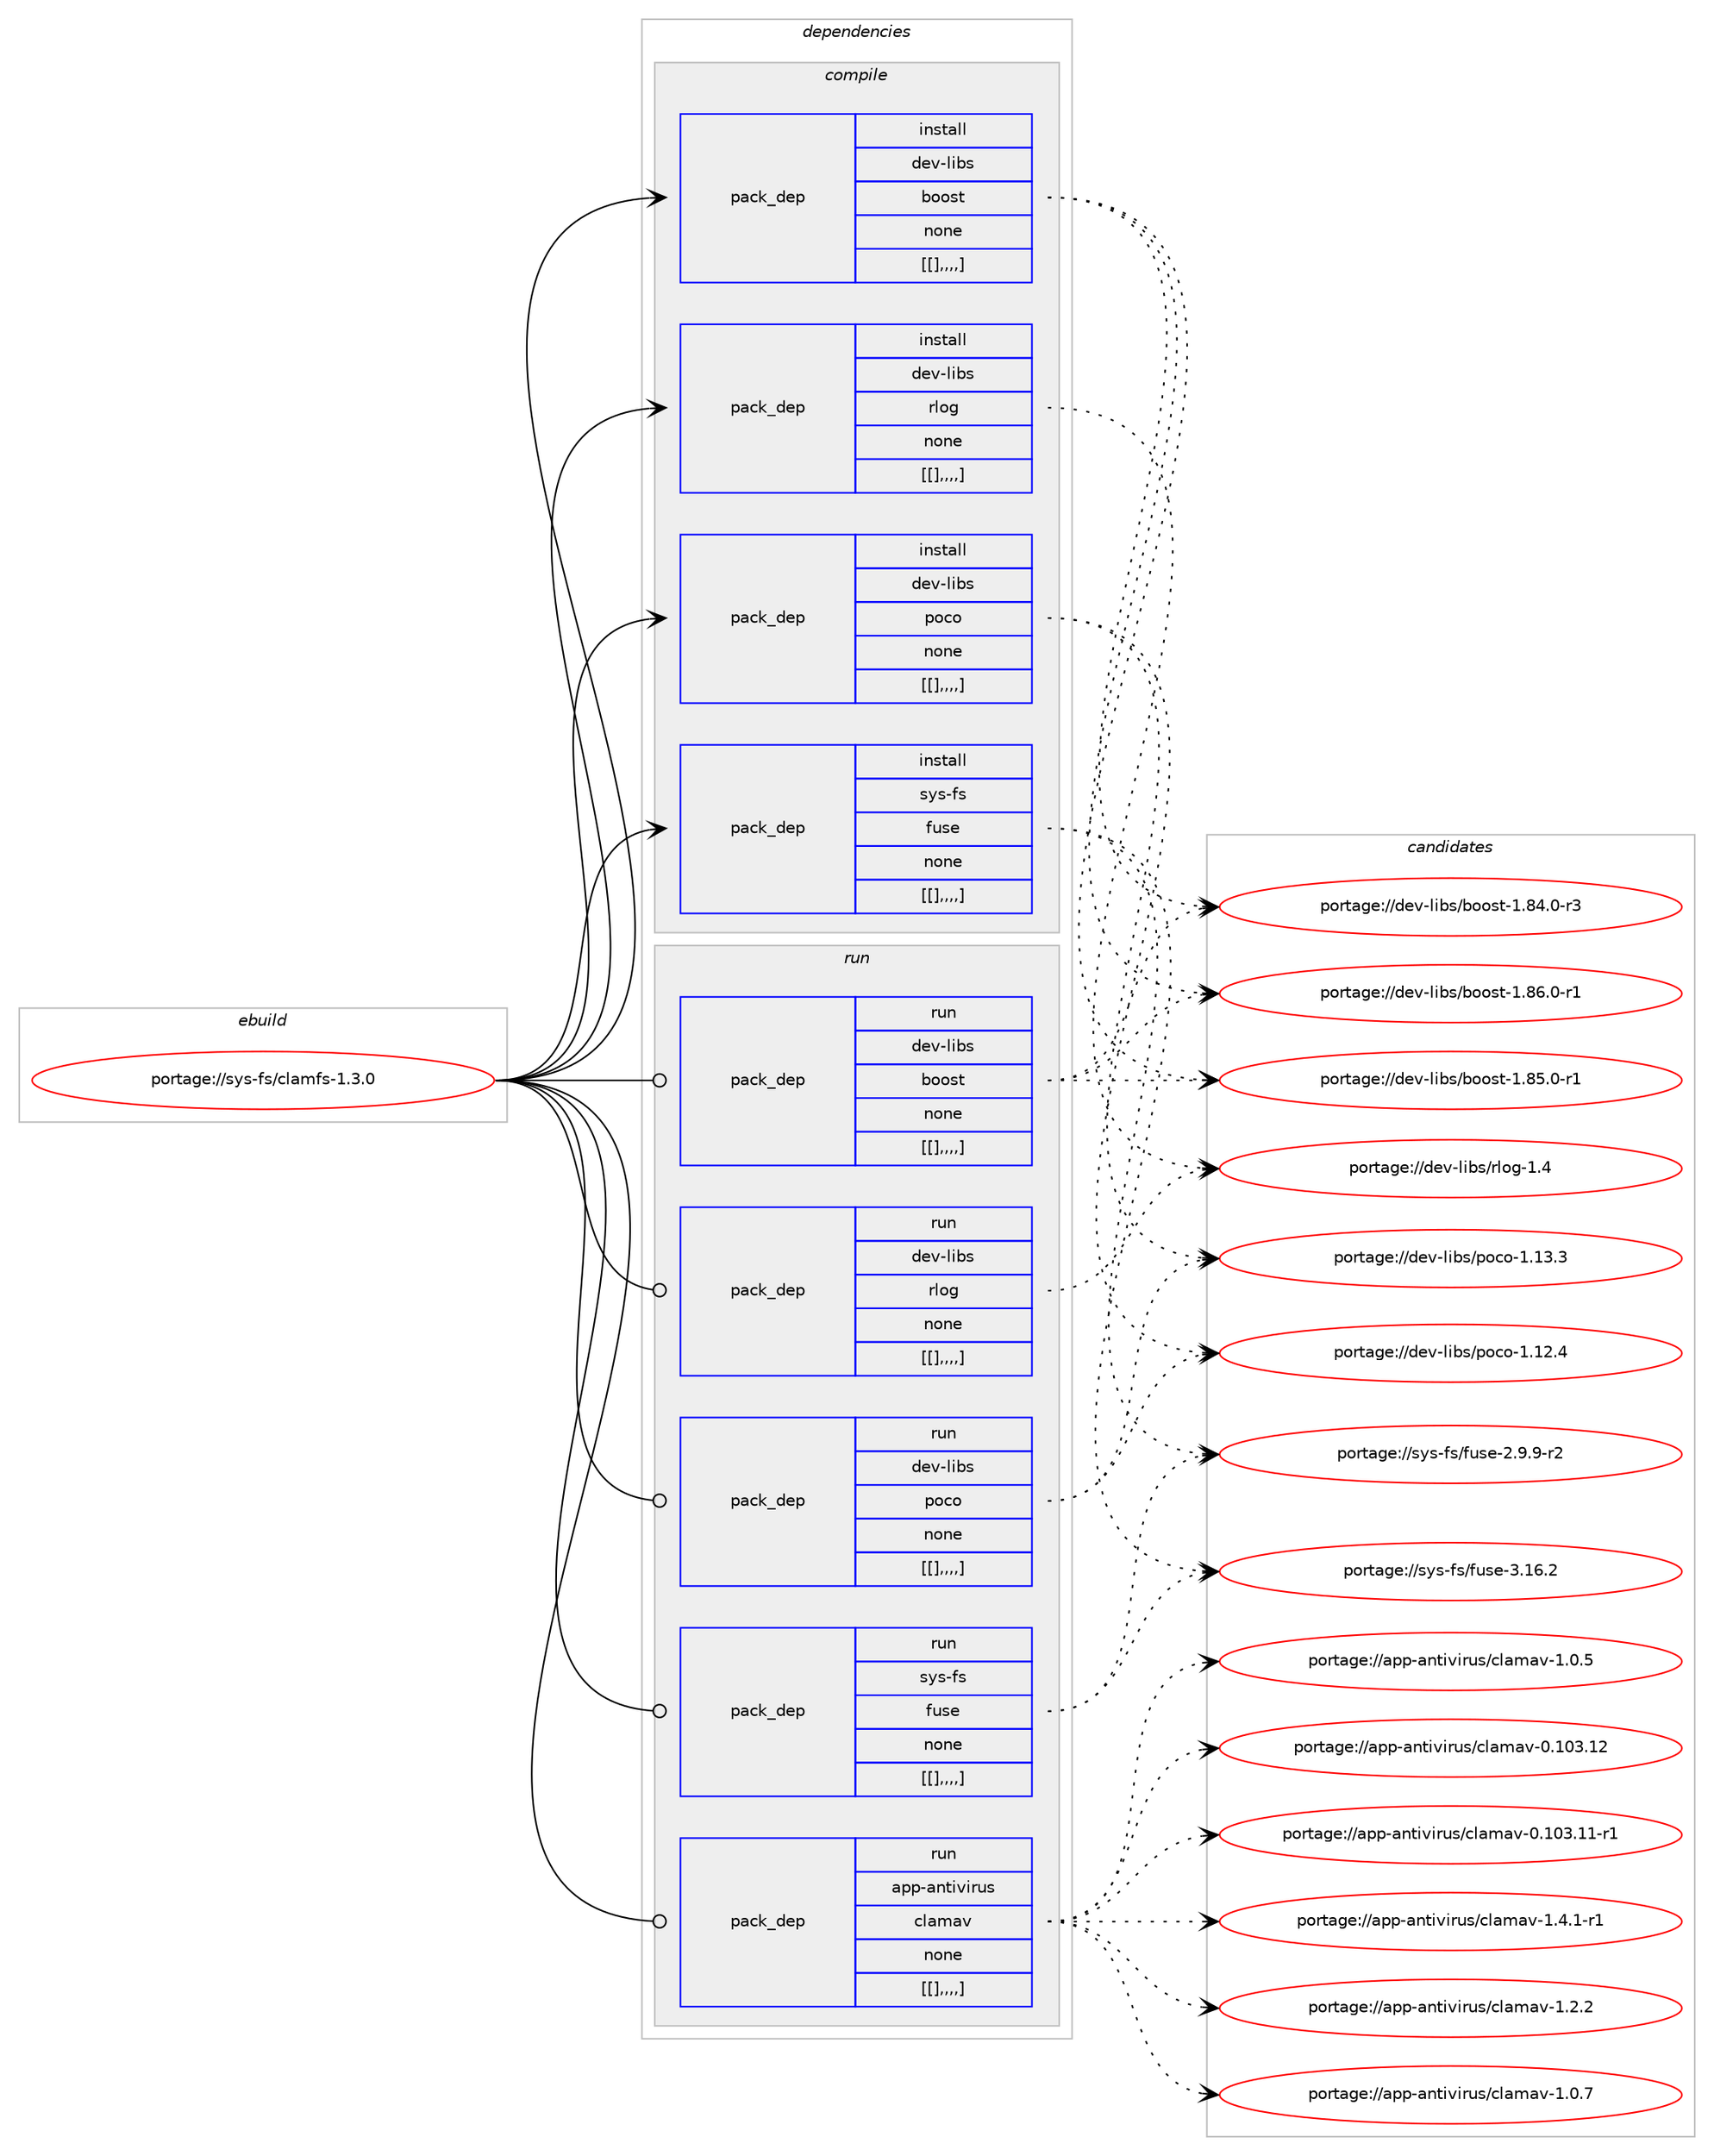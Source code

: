 digraph prolog {

# *************
# Graph options
# *************

newrank=true;
concentrate=true;
compound=true;
graph [rankdir=LR,fontname=Helvetica,fontsize=10,ranksep=1.5];#, ranksep=2.5, nodesep=0.2];
edge  [arrowhead=vee];
node  [fontname=Helvetica,fontsize=10];

# **********
# The ebuild
# **********

subgraph cluster_leftcol {
color=gray;
label=<<i>ebuild</i>>;
id [label="portage://sys-fs/clamfs-1.3.0", color=red, width=4, href="../sys-fs/clamfs-1.3.0.svg"];
}

# ****************
# The dependencies
# ****************

subgraph cluster_midcol {
color=gray;
label=<<i>dependencies</i>>;
subgraph cluster_compile {
fillcolor="#eeeeee";
style=filled;
label=<<i>compile</i>>;
subgraph pack333396 {
dependency459553 [label=<<TABLE BORDER="0" CELLBORDER="1" CELLSPACING="0" CELLPADDING="4" WIDTH="220"><TR><TD ROWSPAN="6" CELLPADDING="30">pack_dep</TD></TR><TR><TD WIDTH="110">install</TD></TR><TR><TD>dev-libs</TD></TR><TR><TD>boost</TD></TR><TR><TD>none</TD></TR><TR><TD>[[],,,,]</TD></TR></TABLE>>, shape=none, color=blue];
}
id:e -> dependency459553:w [weight=20,style="solid",arrowhead="vee"];
subgraph pack333446 {
dependency459594 [label=<<TABLE BORDER="0" CELLBORDER="1" CELLSPACING="0" CELLPADDING="4" WIDTH="220"><TR><TD ROWSPAN="6" CELLPADDING="30">pack_dep</TD></TR><TR><TD WIDTH="110">install</TD></TR><TR><TD>dev-libs</TD></TR><TR><TD>poco</TD></TR><TR><TD>none</TD></TR><TR><TD>[[],,,,]</TD></TR></TABLE>>, shape=none, color=blue];
}
id:e -> dependency459594:w [weight=20,style="solid",arrowhead="vee"];
subgraph pack333467 {
dependency459617 [label=<<TABLE BORDER="0" CELLBORDER="1" CELLSPACING="0" CELLPADDING="4" WIDTH="220"><TR><TD ROWSPAN="6" CELLPADDING="30">pack_dep</TD></TR><TR><TD WIDTH="110">install</TD></TR><TR><TD>dev-libs</TD></TR><TR><TD>rlog</TD></TR><TR><TD>none</TD></TR><TR><TD>[[],,,,]</TD></TR></TABLE>>, shape=none, color=blue];
}
id:e -> dependency459617:w [weight=20,style="solid",arrowhead="vee"];
subgraph pack333494 {
dependency459657 [label=<<TABLE BORDER="0" CELLBORDER="1" CELLSPACING="0" CELLPADDING="4" WIDTH="220"><TR><TD ROWSPAN="6" CELLPADDING="30">pack_dep</TD></TR><TR><TD WIDTH="110">install</TD></TR><TR><TD>sys-fs</TD></TR><TR><TD>fuse</TD></TR><TR><TD>none</TD></TR><TR><TD>[[],,,,]</TD></TR></TABLE>>, shape=none, color=blue];
}
id:e -> dependency459657:w [weight=20,style="solid",arrowhead="vee"];
}
subgraph cluster_compileandrun {
fillcolor="#eeeeee";
style=filled;
label=<<i>compile and run</i>>;
}
subgraph cluster_run {
fillcolor="#eeeeee";
style=filled;
label=<<i>run</i>>;
subgraph pack333501 {
dependency459661 [label=<<TABLE BORDER="0" CELLBORDER="1" CELLSPACING="0" CELLPADDING="4" WIDTH="220"><TR><TD ROWSPAN="6" CELLPADDING="30">pack_dep</TD></TR><TR><TD WIDTH="110">run</TD></TR><TR><TD>app-antivirus</TD></TR><TR><TD>clamav</TD></TR><TR><TD>none</TD></TR><TR><TD>[[],,,,]</TD></TR></TABLE>>, shape=none, color=blue];
}
id:e -> dependency459661:w [weight=20,style="solid",arrowhead="odot"];
subgraph pack333537 {
dependency459729 [label=<<TABLE BORDER="0" CELLBORDER="1" CELLSPACING="0" CELLPADDING="4" WIDTH="220"><TR><TD ROWSPAN="6" CELLPADDING="30">pack_dep</TD></TR><TR><TD WIDTH="110">run</TD></TR><TR><TD>dev-libs</TD></TR><TR><TD>boost</TD></TR><TR><TD>none</TD></TR><TR><TD>[[],,,,]</TD></TR></TABLE>>, shape=none, color=blue];
}
id:e -> dependency459729:w [weight=20,style="solid",arrowhead="odot"];
subgraph pack333561 {
dependency459770 [label=<<TABLE BORDER="0" CELLBORDER="1" CELLSPACING="0" CELLPADDING="4" WIDTH="220"><TR><TD ROWSPAN="6" CELLPADDING="30">pack_dep</TD></TR><TR><TD WIDTH="110">run</TD></TR><TR><TD>dev-libs</TD></TR><TR><TD>poco</TD></TR><TR><TD>none</TD></TR><TR><TD>[[],,,,]</TD></TR></TABLE>>, shape=none, color=blue];
}
id:e -> dependency459770:w [weight=20,style="solid",arrowhead="odot"];
subgraph pack333636 {
dependency459863 [label=<<TABLE BORDER="0" CELLBORDER="1" CELLSPACING="0" CELLPADDING="4" WIDTH="220"><TR><TD ROWSPAN="6" CELLPADDING="30">pack_dep</TD></TR><TR><TD WIDTH="110">run</TD></TR><TR><TD>dev-libs</TD></TR><TR><TD>rlog</TD></TR><TR><TD>none</TD></TR><TR><TD>[[],,,,]</TD></TR></TABLE>>, shape=none, color=blue];
}
id:e -> dependency459863:w [weight=20,style="solid",arrowhead="odot"];
subgraph pack333671 {
dependency459898 [label=<<TABLE BORDER="0" CELLBORDER="1" CELLSPACING="0" CELLPADDING="4" WIDTH="220"><TR><TD ROWSPAN="6" CELLPADDING="30">pack_dep</TD></TR><TR><TD WIDTH="110">run</TD></TR><TR><TD>sys-fs</TD></TR><TR><TD>fuse</TD></TR><TR><TD>none</TD></TR><TR><TD>[[],,,,]</TD></TR></TABLE>>, shape=none, color=blue];
}
id:e -> dependency459898:w [weight=20,style="solid",arrowhead="odot"];
}
}

# **************
# The candidates
# **************

subgraph cluster_choices {
rank=same;
color=gray;
label=<<i>candidates</i>>;

subgraph choice332371 {
color=black;
nodesep=1;
choice10010111845108105981154798111111115116454946565446484511449 [label="portage://dev-libs/boost-1.86.0-r1", color=red, width=4,href="../dev-libs/boost-1.86.0-r1.svg"];
choice10010111845108105981154798111111115116454946565346484511449 [label="portage://dev-libs/boost-1.85.0-r1", color=red, width=4,href="../dev-libs/boost-1.85.0-r1.svg"];
choice10010111845108105981154798111111115116454946565246484511451 [label="portage://dev-libs/boost-1.84.0-r3", color=red, width=4,href="../dev-libs/boost-1.84.0-r3.svg"];
dependency459553:e -> choice10010111845108105981154798111111115116454946565446484511449:w [style=dotted,weight="100"];
dependency459553:e -> choice10010111845108105981154798111111115116454946565346484511449:w [style=dotted,weight="100"];
dependency459553:e -> choice10010111845108105981154798111111115116454946565246484511451:w [style=dotted,weight="100"];
}
subgraph choice332373 {
color=black;
nodesep=1;
choice1001011184510810598115471121119911145494649514651 [label="portage://dev-libs/poco-1.13.3", color=red, width=4,href="../dev-libs/poco-1.13.3.svg"];
choice1001011184510810598115471121119911145494649504652 [label="portage://dev-libs/poco-1.12.4", color=red, width=4,href="../dev-libs/poco-1.12.4.svg"];
dependency459594:e -> choice1001011184510810598115471121119911145494649514651:w [style=dotted,weight="100"];
dependency459594:e -> choice1001011184510810598115471121119911145494649504652:w [style=dotted,weight="100"];
}
subgraph choice332374 {
color=black;
nodesep=1;
choice10010111845108105981154711410811110345494652 [label="portage://dev-libs/rlog-1.4", color=red, width=4,href="../dev-libs/rlog-1.4.svg"];
dependency459617:e -> choice10010111845108105981154711410811110345494652:w [style=dotted,weight="100"];
}
subgraph choice332376 {
color=black;
nodesep=1;
choice115121115451021154710211711510145514649544650 [label="portage://sys-fs/fuse-3.16.2", color=red, width=4,href="../sys-fs/fuse-3.16.2.svg"];
choice11512111545102115471021171151014550465746574511450 [label="portage://sys-fs/fuse-2.9.9-r2", color=red, width=4,href="../sys-fs/fuse-2.9.9-r2.svg"];
dependency459657:e -> choice115121115451021154710211711510145514649544650:w [style=dotted,weight="100"];
dependency459657:e -> choice11512111545102115471021171151014550465746574511450:w [style=dotted,weight="100"];
}
subgraph choice332411 {
color=black;
nodesep=1;
choice971121124597110116105118105114117115479910897109971184549465246494511449 [label="portage://app-antivirus/clamav-1.4.1-r1", color=red, width=4,href="../app-antivirus/clamav-1.4.1-r1.svg"];
choice97112112459711011610511810511411711547991089710997118454946504650 [label="portage://app-antivirus/clamav-1.2.2", color=red, width=4,href="../app-antivirus/clamav-1.2.2.svg"];
choice97112112459711011610511810511411711547991089710997118454946484655 [label="portage://app-antivirus/clamav-1.0.7", color=red, width=4,href="../app-antivirus/clamav-1.0.7.svg"];
choice97112112459711011610511810511411711547991089710997118454946484653 [label="portage://app-antivirus/clamav-1.0.5", color=red, width=4,href="../app-antivirus/clamav-1.0.5.svg"];
choice97112112459711011610511810511411711547991089710997118454846494851464950 [label="portage://app-antivirus/clamav-0.103.12", color=red, width=4,href="../app-antivirus/clamav-0.103.12.svg"];
choice971121124597110116105118105114117115479910897109971184548464948514649494511449 [label="portage://app-antivirus/clamav-0.103.11-r1", color=red, width=4,href="../app-antivirus/clamav-0.103.11-r1.svg"];
dependency459661:e -> choice971121124597110116105118105114117115479910897109971184549465246494511449:w [style=dotted,weight="100"];
dependency459661:e -> choice97112112459711011610511810511411711547991089710997118454946504650:w [style=dotted,weight="100"];
dependency459661:e -> choice97112112459711011610511810511411711547991089710997118454946484655:w [style=dotted,weight="100"];
dependency459661:e -> choice97112112459711011610511810511411711547991089710997118454946484653:w [style=dotted,weight="100"];
dependency459661:e -> choice97112112459711011610511810511411711547991089710997118454846494851464950:w [style=dotted,weight="100"];
dependency459661:e -> choice971121124597110116105118105114117115479910897109971184548464948514649494511449:w [style=dotted,weight="100"];
}
subgraph choice332423 {
color=black;
nodesep=1;
choice10010111845108105981154798111111115116454946565446484511449 [label="portage://dev-libs/boost-1.86.0-r1", color=red, width=4,href="../dev-libs/boost-1.86.0-r1.svg"];
choice10010111845108105981154798111111115116454946565346484511449 [label="portage://dev-libs/boost-1.85.0-r1", color=red, width=4,href="../dev-libs/boost-1.85.0-r1.svg"];
choice10010111845108105981154798111111115116454946565246484511451 [label="portage://dev-libs/boost-1.84.0-r3", color=red, width=4,href="../dev-libs/boost-1.84.0-r3.svg"];
dependency459729:e -> choice10010111845108105981154798111111115116454946565446484511449:w [style=dotted,weight="100"];
dependency459729:e -> choice10010111845108105981154798111111115116454946565346484511449:w [style=dotted,weight="100"];
dependency459729:e -> choice10010111845108105981154798111111115116454946565246484511451:w [style=dotted,weight="100"];
}
subgraph choice332431 {
color=black;
nodesep=1;
choice1001011184510810598115471121119911145494649514651 [label="portage://dev-libs/poco-1.13.3", color=red, width=4,href="../dev-libs/poco-1.13.3.svg"];
choice1001011184510810598115471121119911145494649504652 [label="portage://dev-libs/poco-1.12.4", color=red, width=4,href="../dev-libs/poco-1.12.4.svg"];
dependency459770:e -> choice1001011184510810598115471121119911145494649514651:w [style=dotted,weight="100"];
dependency459770:e -> choice1001011184510810598115471121119911145494649504652:w [style=dotted,weight="100"];
}
subgraph choice332434 {
color=black;
nodesep=1;
choice10010111845108105981154711410811110345494652 [label="portage://dev-libs/rlog-1.4", color=red, width=4,href="../dev-libs/rlog-1.4.svg"];
dependency459863:e -> choice10010111845108105981154711410811110345494652:w [style=dotted,weight="100"];
}
subgraph choice332437 {
color=black;
nodesep=1;
choice115121115451021154710211711510145514649544650 [label="portage://sys-fs/fuse-3.16.2", color=red, width=4,href="../sys-fs/fuse-3.16.2.svg"];
choice11512111545102115471021171151014550465746574511450 [label="portage://sys-fs/fuse-2.9.9-r2", color=red, width=4,href="../sys-fs/fuse-2.9.9-r2.svg"];
dependency459898:e -> choice115121115451021154710211711510145514649544650:w [style=dotted,weight="100"];
dependency459898:e -> choice11512111545102115471021171151014550465746574511450:w [style=dotted,weight="100"];
}
}

}
